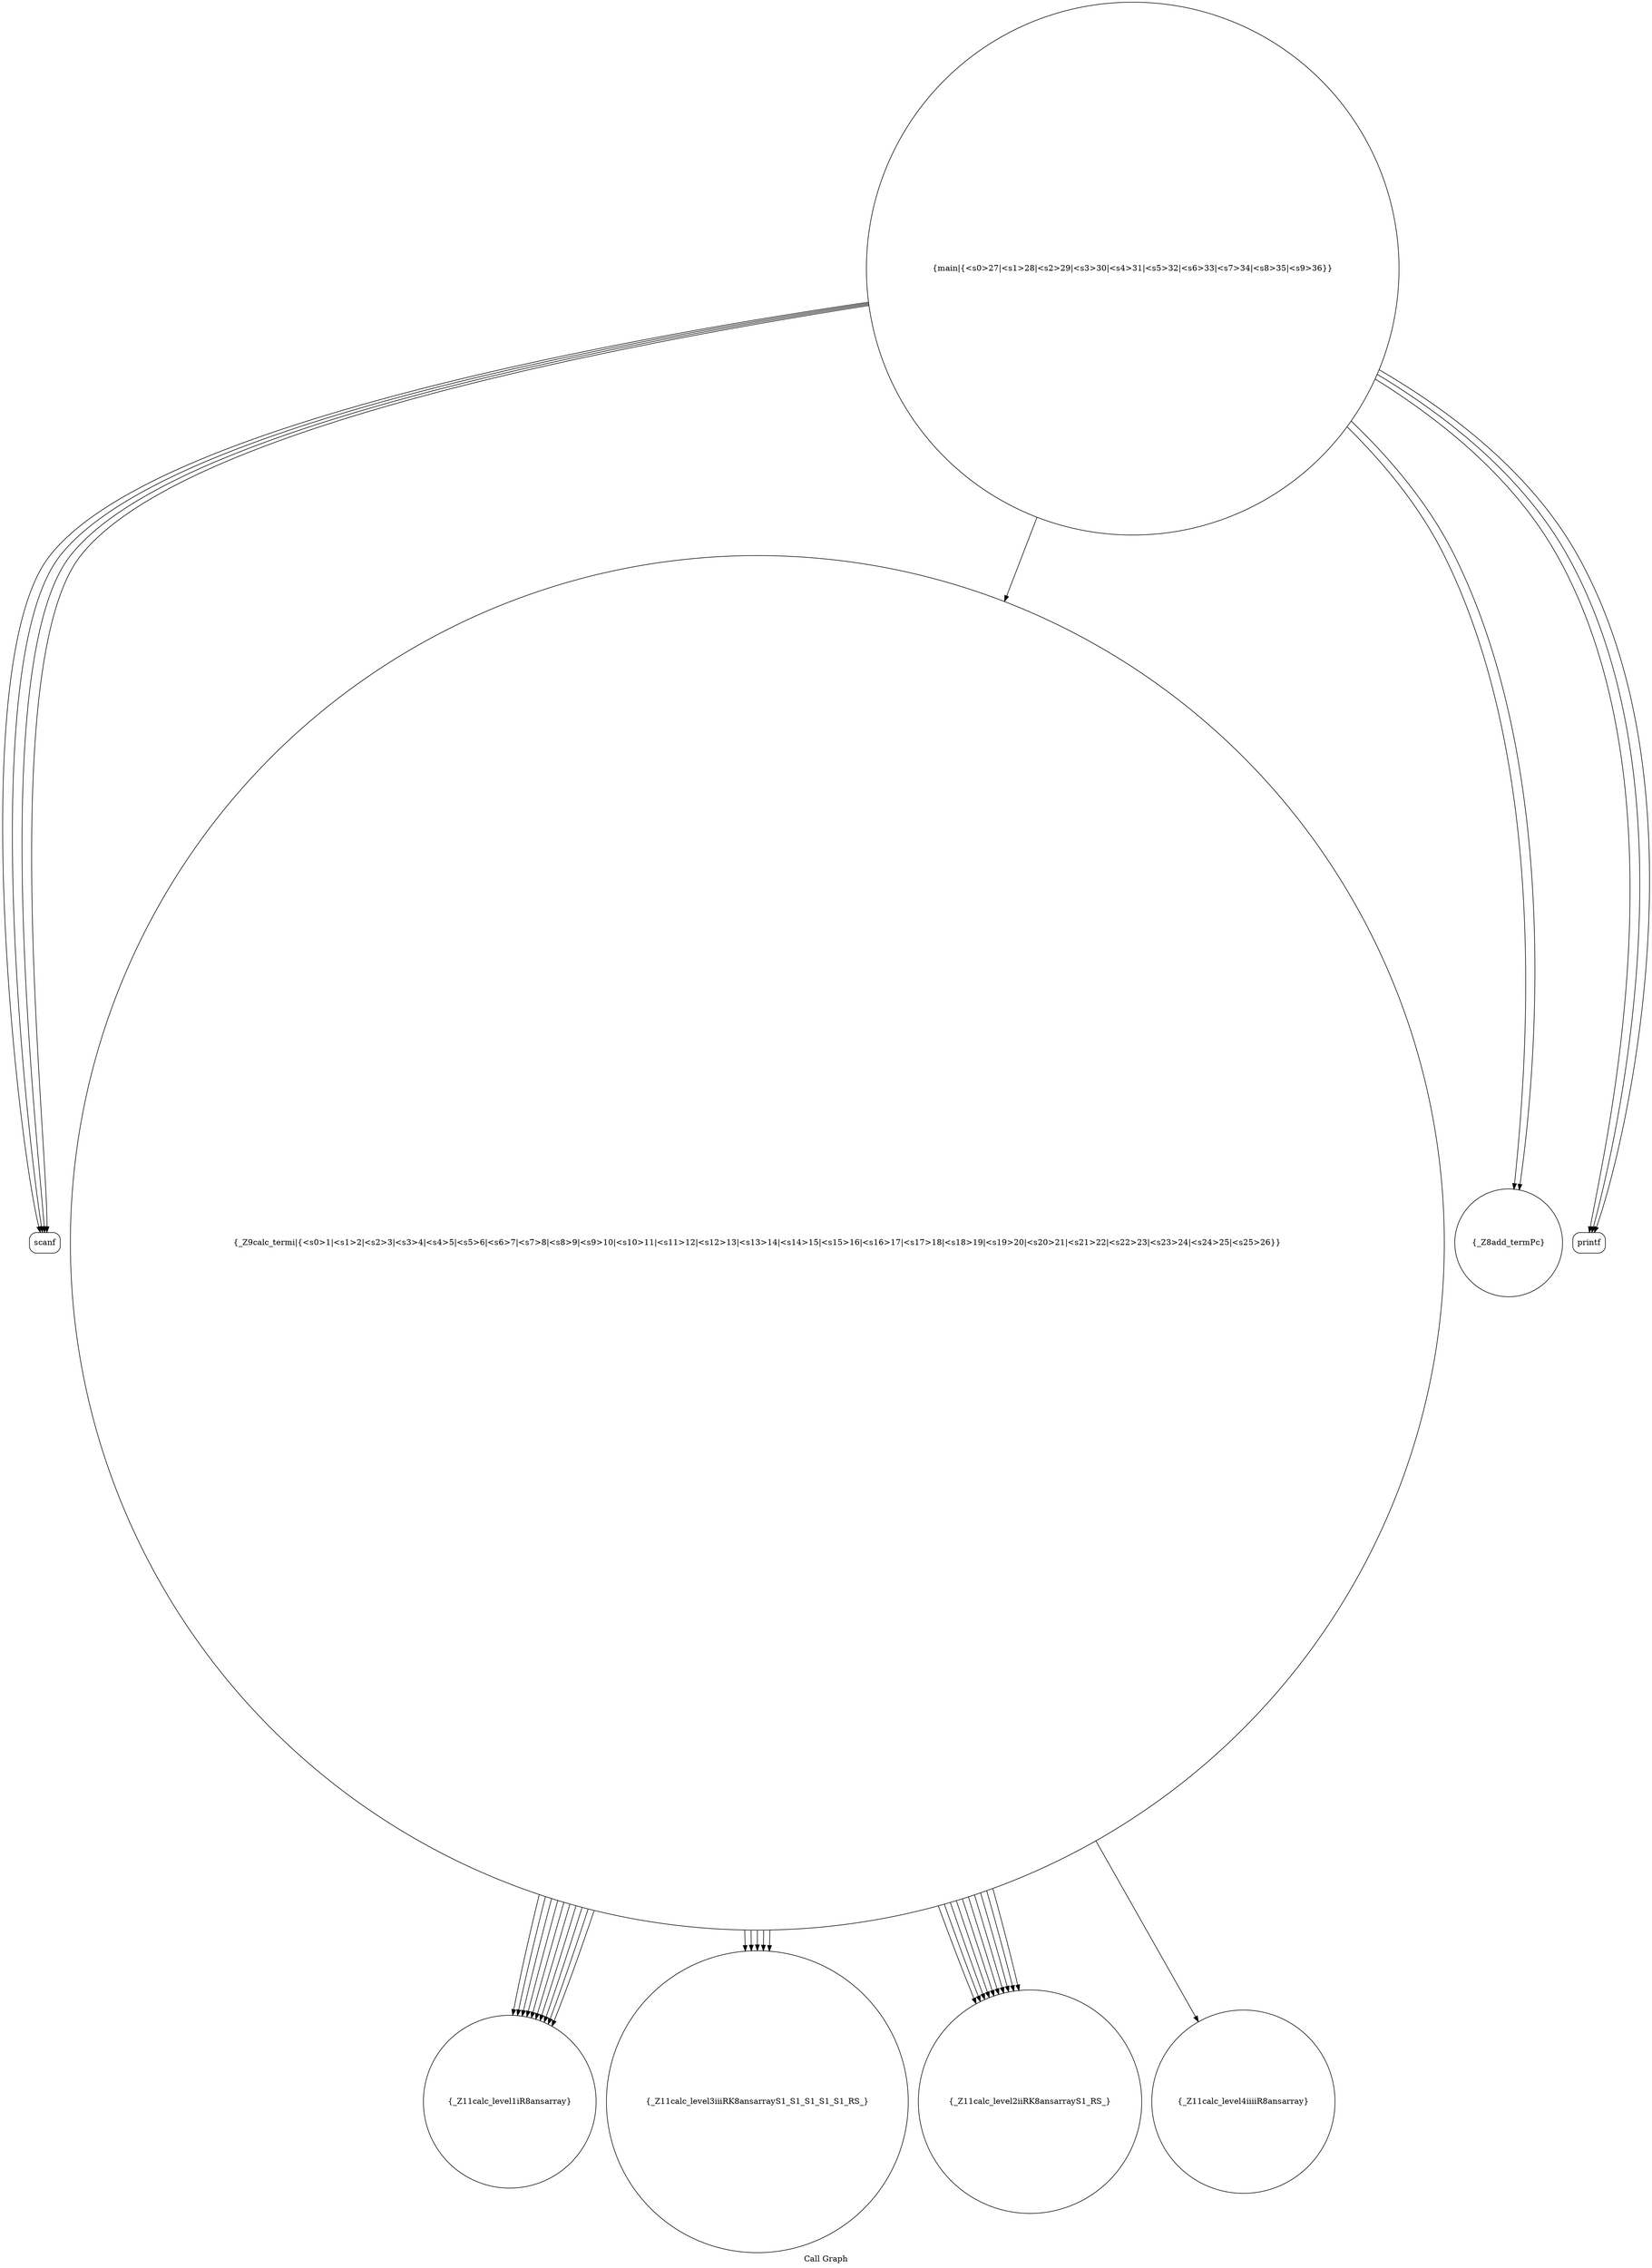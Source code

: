 digraph "Call Graph" {
	label="Call Graph";

	Node0x55bfd3e42840 [shape=record,shape=circle,label="{_Z11calc_level1iR8ansarray}"];
	Node0x55bfd3e42fd0 [shape=record,shape=Mrecord,label="{scanf}"];
	Node0x55bfd3e42d50 [shape=record,shape=circle,label="{_Z11calc_level3iiiRK8ansarrayS1_S1_S1_S1_S1_RS_}"];
	Node0x55bfd3e42e50 [shape=record,shape=circle,label="{_Z9calc_termi|{<s0>1|<s1>2|<s2>3|<s3>4|<s4>5|<s5>6|<s6>7|<s7>8|<s8>9|<s9>10|<s10>11|<s11>12|<s12>13|<s13>14|<s14>15|<s15>16|<s16>17|<s17>18|<s18>19|<s19>20|<s20>21|<s21>22|<s22>23|<s23>24|<s24>25|<s25>26}}"];
	Node0x55bfd3e42e50:s0 -> Node0x55bfd3e42840[color=black];
	Node0x55bfd3e42e50:s1 -> Node0x55bfd3e42840[color=black];
	Node0x55bfd3e42e50:s2 -> Node0x55bfd3e42840[color=black];
	Node0x55bfd3e42e50:s3 -> Node0x55bfd3e42cd0[color=black];
	Node0x55bfd3e42e50:s4 -> Node0x55bfd3e42840[color=black];
	Node0x55bfd3e42e50:s5 -> Node0x55bfd3e42840[color=black];
	Node0x55bfd3e42e50:s6 -> Node0x55bfd3e42840[color=black];
	Node0x55bfd3e42e50:s7 -> Node0x55bfd3e42cd0[color=black];
	Node0x55bfd3e42e50:s8 -> Node0x55bfd3e42cd0[color=black];
	Node0x55bfd3e42e50:s9 -> Node0x55bfd3e42cd0[color=black];
	Node0x55bfd3e42e50:s10 -> Node0x55bfd3e42d50[color=black];
	Node0x55bfd3e42e50:s11 -> Node0x55bfd3e42840[color=black];
	Node0x55bfd3e42e50:s12 -> Node0x55bfd3e42840[color=black];
	Node0x55bfd3e42e50:s13 -> Node0x55bfd3e42840[color=black];
	Node0x55bfd3e42e50:s14 -> Node0x55bfd3e42840[color=black];
	Node0x55bfd3e42e50:s15 -> Node0x55bfd3e42cd0[color=black];
	Node0x55bfd3e42e50:s16 -> Node0x55bfd3e42cd0[color=black];
	Node0x55bfd3e42e50:s17 -> Node0x55bfd3e42cd0[color=black];
	Node0x55bfd3e42e50:s18 -> Node0x55bfd3e42cd0[color=black];
	Node0x55bfd3e42e50:s19 -> Node0x55bfd3e42cd0[color=black];
	Node0x55bfd3e42e50:s20 -> Node0x55bfd3e42cd0[color=black];
	Node0x55bfd3e42e50:s21 -> Node0x55bfd3e42d50[color=black];
	Node0x55bfd3e42e50:s22 -> Node0x55bfd3e42d50[color=black];
	Node0x55bfd3e42e50:s23 -> Node0x55bfd3e42d50[color=black];
	Node0x55bfd3e42e50:s24 -> Node0x55bfd3e42d50[color=black];
	Node0x55bfd3e42e50:s25 -> Node0x55bfd3e42dd0[color=black];
	Node0x55bfd3e42f50 [shape=record,shape=circle,label="{main|{<s0>27|<s1>28|<s2>29|<s3>30|<s4>31|<s5>32|<s6>33|<s7>34|<s8>35|<s9>36}}"];
	Node0x55bfd3e42f50:s0 -> Node0x55bfd3e42fd0[color=black];
	Node0x55bfd3e42f50:s1 -> Node0x55bfd3e42fd0[color=black];
	Node0x55bfd3e42f50:s2 -> Node0x55bfd3e42ed0[color=black];
	Node0x55bfd3e42f50:s3 -> Node0x55bfd3e42ed0[color=black];
	Node0x55bfd3e42f50:s4 -> Node0x55bfd3e42fd0[color=black];
	Node0x55bfd3e42f50:s5 -> Node0x55bfd3e42fd0[color=black];
	Node0x55bfd3e42f50:s6 -> Node0x55bfd3e42e50[color=black];
	Node0x55bfd3e42f50:s7 -> Node0x55bfd3e43050[color=black];
	Node0x55bfd3e42f50:s8 -> Node0x55bfd3e43050[color=black];
	Node0x55bfd3e42f50:s9 -> Node0x55bfd3e43050[color=black];
	Node0x55bfd3e42cd0 [shape=record,shape=circle,label="{_Z11calc_level2iiRK8ansarrayS1_RS_}"];
	Node0x55bfd3e43050 [shape=record,shape=Mrecord,label="{printf}"];
	Node0x55bfd3e42dd0 [shape=record,shape=circle,label="{_Z11calc_level4iiiiR8ansarray}"];
	Node0x55bfd3e42ed0 [shape=record,shape=circle,label="{_Z8add_termPc}"];
}
